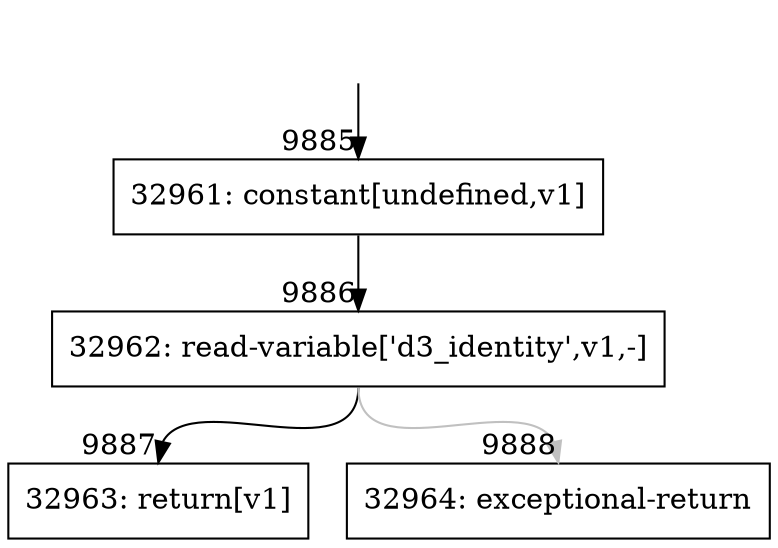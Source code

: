 digraph {
rankdir="TD"
BB_entry901[shape=none,label=""];
BB_entry901 -> BB9885 [tailport=s, headport=n, headlabel="    9885"]
BB9885 [shape=record label="{32961: constant[undefined,v1]}" ] 
BB9885 -> BB9886 [tailport=s, headport=n, headlabel="      9886"]
BB9886 [shape=record label="{32962: read-variable['d3_identity',v1,-]}" ] 
BB9886 -> BB9887 [tailport=s, headport=n, headlabel="      9887"]
BB9886 -> BB9888 [tailport=s, headport=n, color=gray, headlabel="      9888"]
BB9887 [shape=record label="{32963: return[v1]}" ] 
BB9888 [shape=record label="{32964: exceptional-return}" ] 
//#$~ 5802
}
